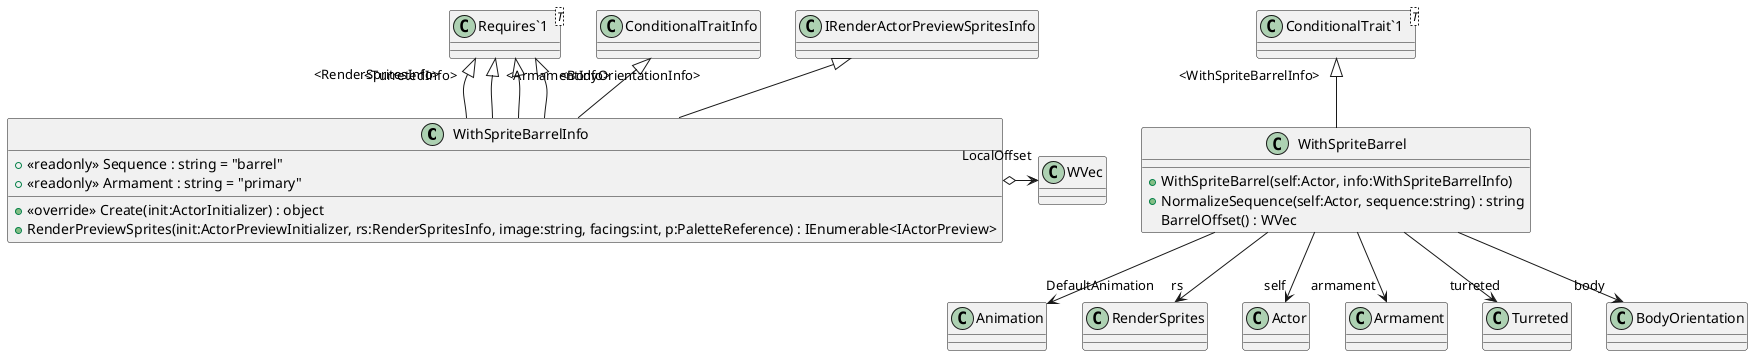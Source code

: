 @startuml
class WithSpriteBarrelInfo {
    + <<readonly>> Sequence : string = "barrel"
    + <<readonly>> Armament : string = "primary"
    + <<override>> Create(init:ActorInitializer) : object
    + RenderPreviewSprites(init:ActorPreviewInitializer, rs:RenderSpritesInfo, image:string, facings:int, p:PaletteReference) : IEnumerable<IActorPreview>
}
class WithSpriteBarrel {
    + WithSpriteBarrel(self:Actor, info:WithSpriteBarrelInfo)
    + NormalizeSequence(self:Actor, sequence:string) : string
    BarrelOffset() : WVec
}
class "Requires`1"<T> {
}
class "ConditionalTrait`1"<T> {
}
ConditionalTraitInfo <|-- WithSpriteBarrelInfo
IRenderActorPreviewSpritesInfo <|-- WithSpriteBarrelInfo
"Requires`1" "<TurretedInfo>" <|-- WithSpriteBarrelInfo
"Requires`1" "<ArmamentInfo>" <|-- WithSpriteBarrelInfo
"Requires`1" "<RenderSpritesInfo>" <|-- WithSpriteBarrelInfo
"Requires`1" "<BodyOrientationInfo>" <|-- WithSpriteBarrelInfo
WithSpriteBarrelInfo o-> "LocalOffset" WVec
"ConditionalTrait`1" "<WithSpriteBarrelInfo>" <|-- WithSpriteBarrel
WithSpriteBarrel --> "DefaultAnimation" Animation
WithSpriteBarrel --> "rs" RenderSprites
WithSpriteBarrel --> "self" Actor
WithSpriteBarrel --> "armament" Armament
WithSpriteBarrel --> "turreted" Turreted
WithSpriteBarrel --> "body" BodyOrientation
@enduml
